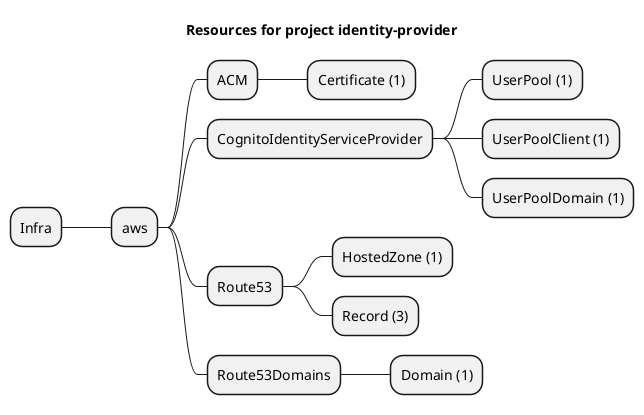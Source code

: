 @startmindmap
title Resources for project identity-provider
skinparam monochrome true
+ Infra
++ aws
+++ ACM
++++ Certificate (1)
+++ CognitoIdentityServiceProvider
++++ UserPool (1)
++++ UserPoolClient (1)
++++ UserPoolDomain (1)
+++ Route53
++++ HostedZone (1)
++++ Record (3)
+++ Route53Domains
++++ Domain (1)
@endmindmap